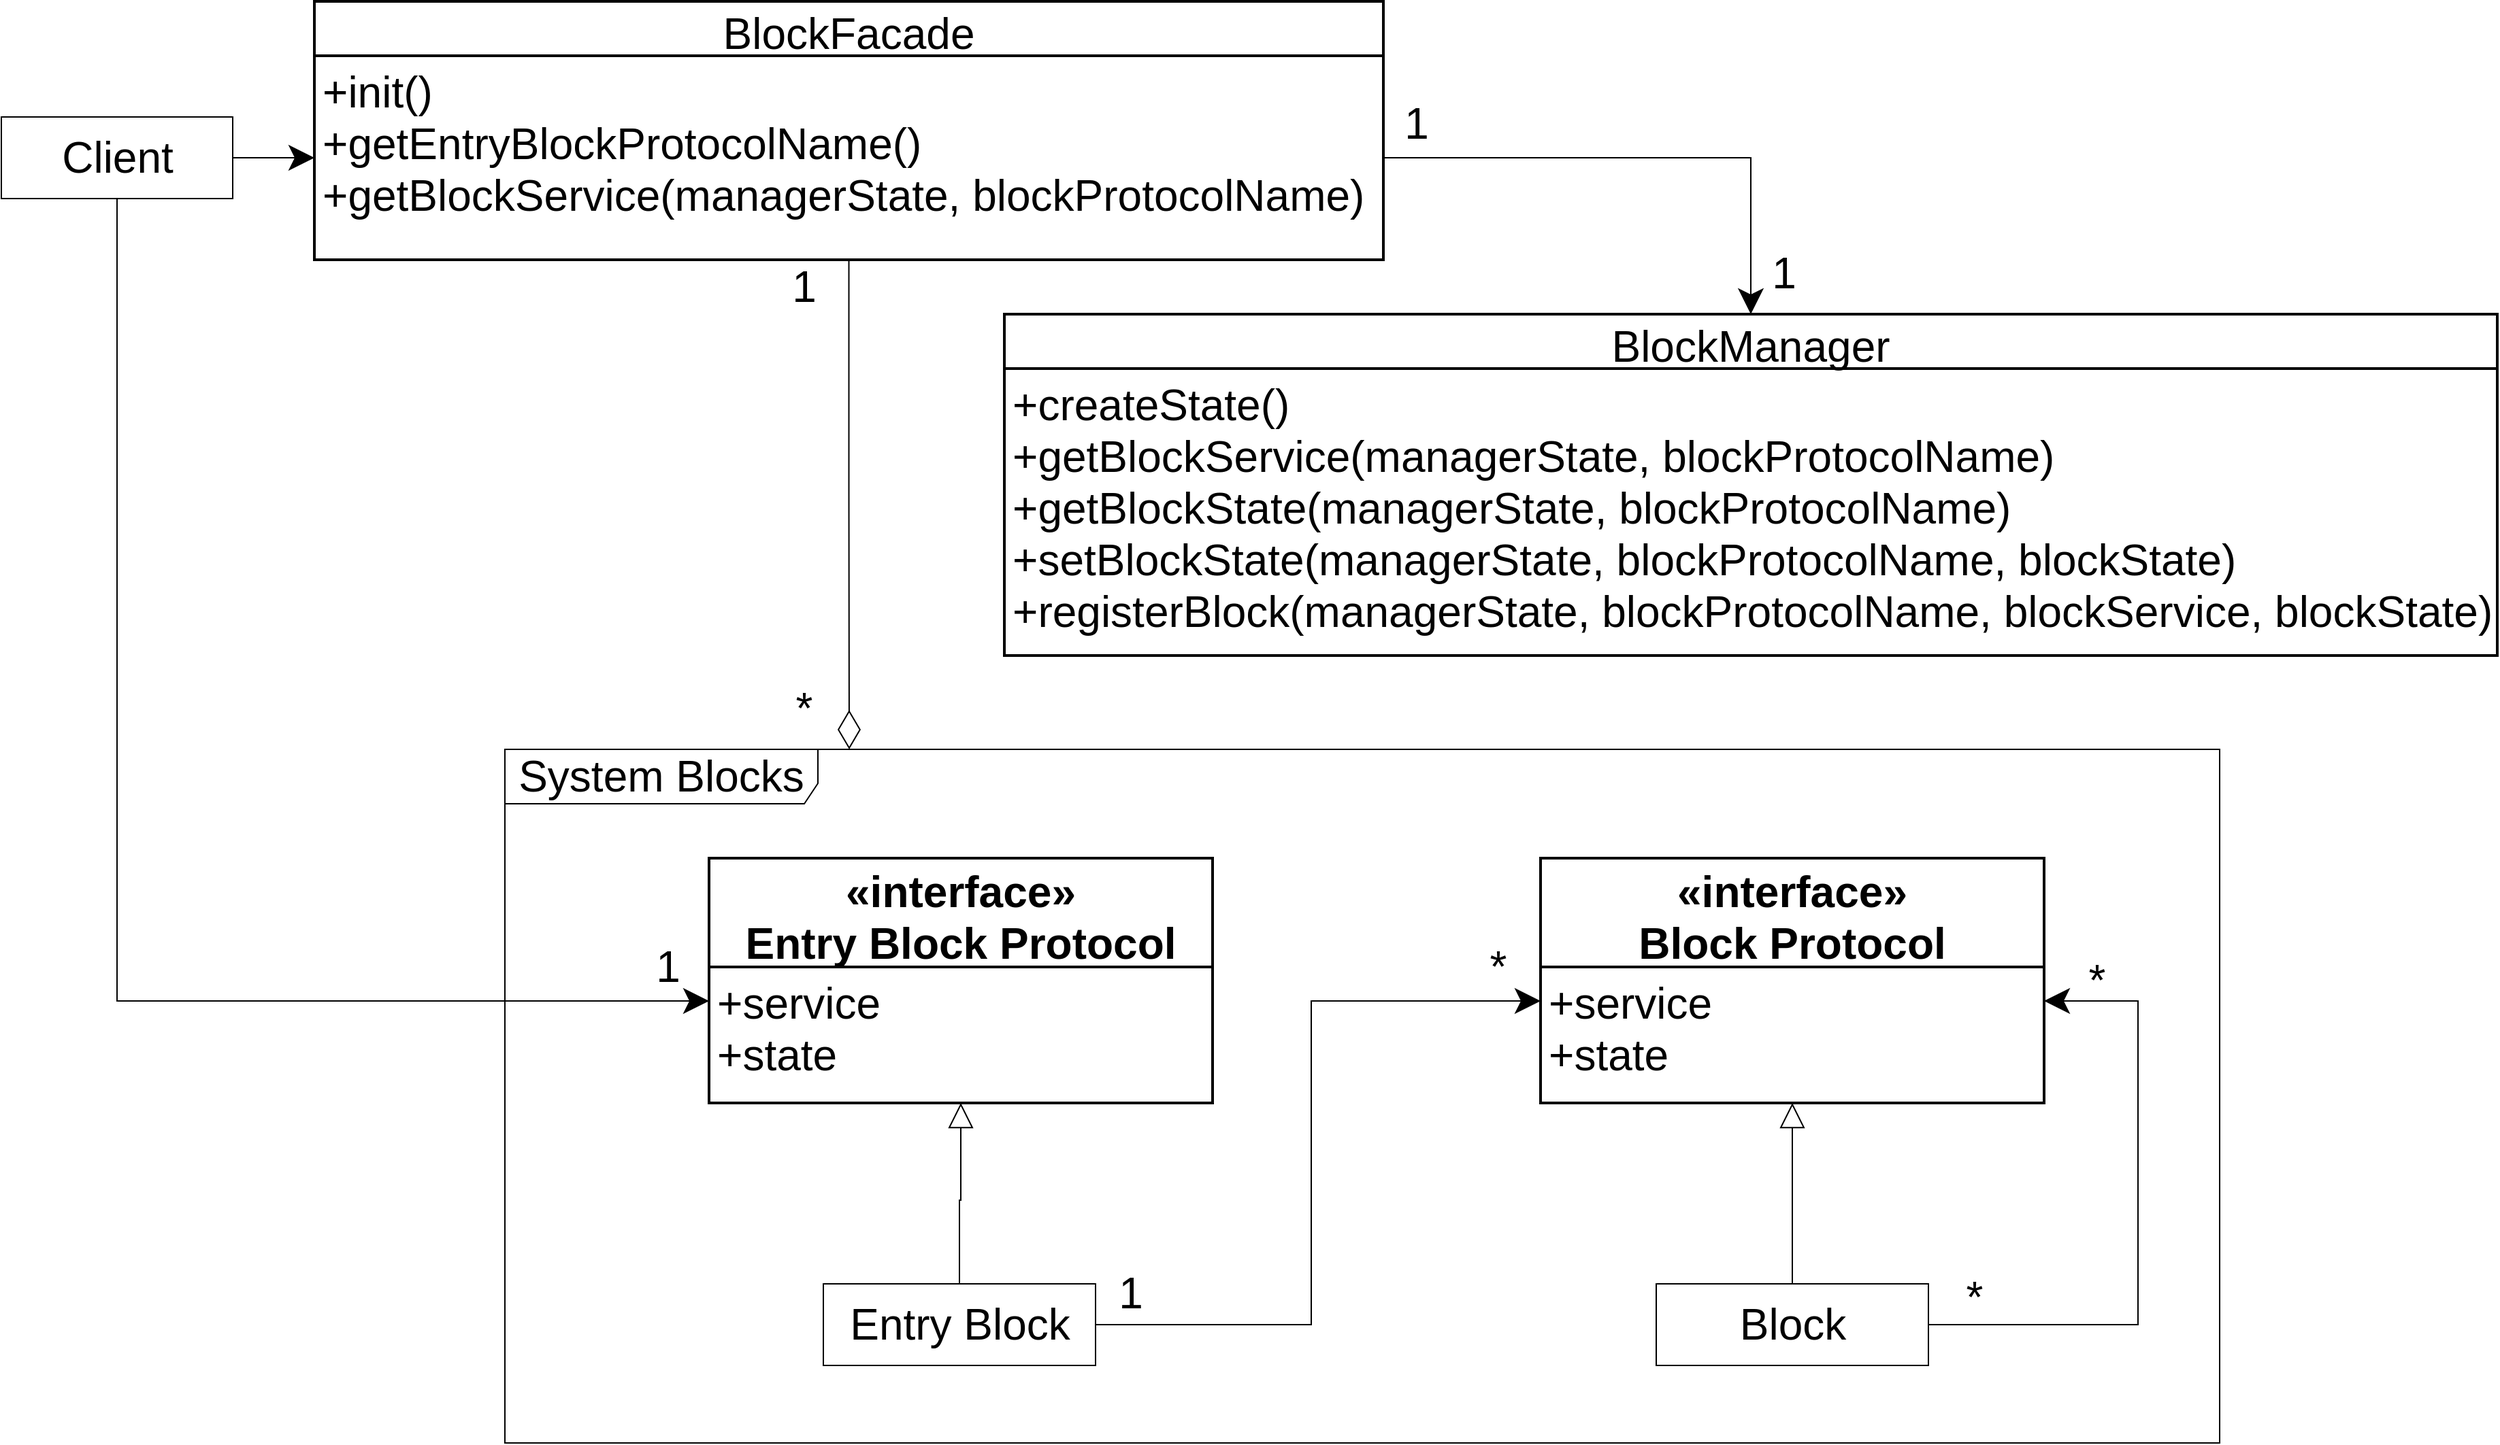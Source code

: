<mxfile version="14.6.13" type="device"><diagram id="ALCwJFILAu1DAOGFF905" name="第 1 页"><mxGraphModel dx="2333" dy="3603" grid="1" gridSize="10" guides="1" tooltips="1" connect="1" arrows="1" fold="1" page="1" pageScale="1" pageWidth="827" pageHeight="1169" math="0" shadow="0"><root><mxCell id="0"/><mxCell id="1" parent="0"/><mxCell id="I42KeyaohWRokgYNXEUM-45" value="&lt;font style=&quot;font-size: 32px&quot;&gt;System Blocks&lt;/font&gt;" style="shape=umlFrame;whiteSpace=wrap;html=1;width=230;height=40;fontSize=32;" vertex="1" parent="1"><mxGeometry x="1260" y="100" width="1260" height="510" as="geometry"/></mxCell><mxCell id="I42KeyaohWRokgYNXEUM-46" style="edgeStyle=orthogonalEdgeStyle;rounded=0;orthogonalLoop=1;jettySize=auto;html=1;startSize=16;endSize=16;" edge="1" parent="1" source="I42KeyaohWRokgYNXEUM-48" target="I42KeyaohWRokgYNXEUM-80"><mxGeometry relative="1" as="geometry"/></mxCell><mxCell id="I42KeyaohWRokgYNXEUM-47" style="edgeStyle=orthogonalEdgeStyle;rounded=0;orthogonalLoop=1;jettySize=auto;html=1;entryX=0;entryY=0.25;entryDx=0;entryDy=0;endArrow=classic;endFill=1;startSize=16;endSize=16;exitX=0.5;exitY=1;exitDx=0;exitDy=0;" edge="1" parent="1" source="I42KeyaohWRokgYNXEUM-48" target="I42KeyaohWRokgYNXEUM-56"><mxGeometry relative="1" as="geometry"/></mxCell><mxCell id="I42KeyaohWRokgYNXEUM-48" value="Client" style="html=1;fontSize=32;" vertex="1" parent="1"><mxGeometry x="890" y="-365.0" width="170" height="60" as="geometry"/></mxCell><mxCell id="I42KeyaohWRokgYNXEUM-49" style="edgeStyle=orthogonalEdgeStyle;rounded=0;orthogonalLoop=1;jettySize=auto;html=1;entryX=0.5;entryY=1;entryDx=0;entryDy=0;endArrow=block;endFill=0;endSize=16;startSize=16;" edge="1" parent="1" source="I42KeyaohWRokgYNXEUM-52" target="I42KeyaohWRokgYNXEUM-56"><mxGeometry relative="1" as="geometry"><mxPoint x="1575" y="310.0" as="targetPoint"/></mxGeometry></mxCell><mxCell id="I42KeyaohWRokgYNXEUM-50" style="edgeStyle=orthogonalEdgeStyle;rounded=0;orthogonalLoop=1;jettySize=auto;html=1;entryX=0;entryY=0.25;entryDx=0;entryDy=0;fontSize=32;endArrow=classic;endFill=1;endSize=16;startSize=16;" edge="1" parent="1" source="I42KeyaohWRokgYNXEUM-52" target="I42KeyaohWRokgYNXEUM-62"><mxGeometry relative="1" as="geometry"/></mxCell><mxCell id="I42KeyaohWRokgYNXEUM-52" value="Entry Block" style="html=1;fontSize=32;" vertex="1" parent="1"><mxGeometry x="1494" y="493" width="200" height="60" as="geometry"/></mxCell><mxCell id="I42KeyaohWRokgYNXEUM-53" value="BlockManager" style="swimlane;childLayout=stackLayout;horizontal=1;startSize=40;horizontalStack=0;rounded=0;fontSize=32;fontStyle=0;strokeWidth=2;resizeParent=0;resizeLast=1;shadow=0;dashed=0;align=center;" vertex="1" parent="1"><mxGeometry x="1627" y="-220" width="1097" height="251" as="geometry"/></mxCell><mxCell id="I42KeyaohWRokgYNXEUM-54" value="+createState()&#10;+getBlockService(managerState, blockProtocolName)&#10;+getBlockState(managerState, blockProtocolName)&#10;+setBlockState(managerState, blockProtocolName, blockState)&#10;+registerBlock(managerState, blockProtocolName, blockService, blockState)" style="align=left;strokeColor=none;fillColor=none;spacingLeft=4;fontSize=32;verticalAlign=top;resizable=0;rotatable=0;part=1;" vertex="1" parent="I42KeyaohWRokgYNXEUM-53"><mxGeometry y="40" width="1097" height="211" as="geometry"/></mxCell><mxCell id="I42KeyaohWRokgYNXEUM-55" value="«interface»&#10;Entry Block Protocol" style="swimlane;childLayout=stackLayout;horizontal=1;startSize=80;horizontalStack=0;rounded=0;fontSize=32;fontStyle=1;strokeWidth=2;resizeParent=0;resizeLast=1;shadow=0;dashed=0;align=center;" vertex="1" parent="1"><mxGeometry x="1410" y="180" width="370" height="180" as="geometry"/></mxCell><mxCell id="I42KeyaohWRokgYNXEUM-56" value="+service&#10;+state" style="align=left;strokeColor=none;fillColor=none;spacingLeft=4;fontSize=32;verticalAlign=top;resizable=0;rotatable=0;part=1;" vertex="1" parent="I42KeyaohWRokgYNXEUM-55"><mxGeometry y="80" width="370" height="100" as="geometry"/></mxCell><mxCell id="I42KeyaohWRokgYNXEUM-57" style="edgeStyle=orthogonalEdgeStyle;rounded=0;orthogonalLoop=1;jettySize=auto;html=1;entryX=0.5;entryY=1;entryDx=0;entryDy=0;fontSize=32;endArrow=block;endFill=0;endSize=16;startSize=16;" edge="1" parent="1" source="I42KeyaohWRokgYNXEUM-60" target="I42KeyaohWRokgYNXEUM-62"><mxGeometry relative="1" as="geometry"/></mxCell><mxCell id="I42KeyaohWRokgYNXEUM-82" style="edgeStyle=orthogonalEdgeStyle;rounded=0;orthogonalLoop=1;jettySize=auto;html=1;entryX=1;entryY=0.25;entryDx=0;entryDy=0;endSize=16;exitX=1;exitY=0.5;exitDx=0;exitDy=0;" edge="1" parent="1" source="I42KeyaohWRokgYNXEUM-60" target="I42KeyaohWRokgYNXEUM-62"><mxGeometry relative="1" as="geometry"><Array as="points"><mxPoint x="2460" y="523"/><mxPoint x="2460" y="285"/></Array></mxGeometry></mxCell><mxCell id="I42KeyaohWRokgYNXEUM-60" value="Block" style="html=1;fontSize=32;" vertex="1" parent="1"><mxGeometry x="2106" y="493" width="200" height="60" as="geometry"/></mxCell><mxCell id="I42KeyaohWRokgYNXEUM-61" value="«interface»&#10;Block Protocol" style="swimlane;childLayout=stackLayout;horizontal=1;startSize=80;horizontalStack=0;rounded=0;fontSize=32;fontStyle=1;strokeWidth=2;resizeParent=0;resizeLast=1;shadow=0;dashed=0;align=center;" vertex="1" parent="1"><mxGeometry x="2021" y="180" width="370" height="180" as="geometry"/></mxCell><mxCell id="I42KeyaohWRokgYNXEUM-62" value="+service&#10;+state" style="align=left;strokeColor=none;fillColor=none;spacingLeft=4;fontSize=32;verticalAlign=top;resizable=0;rotatable=0;part=1;" vertex="1" parent="I42KeyaohWRokgYNXEUM-61"><mxGeometry y="80" width="370" height="100" as="geometry"/></mxCell><mxCell id="I42KeyaohWRokgYNXEUM-78" style="edgeStyle=orthogonalEdgeStyle;rounded=0;orthogonalLoop=1;jettySize=auto;html=1;exitX=1;exitY=0.5;exitDx=0;exitDy=0;endSize=16;startSize=16;" edge="1" parent="1" source="I42KeyaohWRokgYNXEUM-80" target="I42KeyaohWRokgYNXEUM-53"><mxGeometry relative="1" as="geometry"/></mxCell><mxCell id="I42KeyaohWRokgYNXEUM-79" value="BlockFacade" style="swimlane;childLayout=stackLayout;horizontal=1;startSize=40;horizontalStack=0;rounded=0;fontSize=32;fontStyle=0;strokeWidth=2;resizeParent=0;resizeLast=1;shadow=0;dashed=0;align=center;" vertex="1" parent="1"><mxGeometry x="1120" y="-450" width="785.5" height="190" as="geometry"/></mxCell><mxCell id="I42KeyaohWRokgYNXEUM-80" value="+init()&#10;+getEntryBlockProtocolName()&#10;+getBlockService(managerState, blockProtocolName)&#10;" style="align=left;strokeColor=none;fillColor=none;spacingLeft=4;fontSize=32;verticalAlign=top;resizable=0;rotatable=0;part=1;" vertex="1" parent="I42KeyaohWRokgYNXEUM-79"><mxGeometry y="40" width="785.5" height="150" as="geometry"/></mxCell><mxCell id="I42KeyaohWRokgYNXEUM-81" style="edgeStyle=orthogonalEdgeStyle;rounded=0;orthogonalLoop=1;jettySize=auto;html=1;endSize=26;startSize=16;endArrow=diamondThin;endFill=0;" edge="1" parent="1" source="I42KeyaohWRokgYNXEUM-80"><mxGeometry relative="1" as="geometry"><mxPoint x="1513" y="100" as="targetPoint"/></mxGeometry></mxCell><mxCell id="I42KeyaohWRokgYNXEUM-83" value="&lt;font style=&quot;font-size: 32px&quot;&gt;1&lt;/font&gt;" style="text;html=1;strokeColor=none;fillColor=none;align=center;verticalAlign=middle;whiteSpace=wrap;rounded=0;" vertex="1" parent="1"><mxGeometry x="1460" y="-250" width="40" height="20" as="geometry"/></mxCell><mxCell id="I42KeyaohWRokgYNXEUM-84" value="&lt;font style=&quot;font-size: 32px&quot;&gt;*&lt;/font&gt;" style="text;html=1;strokeColor=none;fillColor=none;align=center;verticalAlign=middle;whiteSpace=wrap;rounded=0;" vertex="1" parent="1"><mxGeometry x="1460" y="60" width="40" height="20" as="geometry"/></mxCell><mxCell id="I42KeyaohWRokgYNXEUM-85" value="&lt;font style=&quot;font-size: 32px&quot;&gt;1&lt;/font&gt;" style="text;html=1;strokeColor=none;fillColor=none;align=center;verticalAlign=middle;whiteSpace=wrap;rounded=0;" vertex="1" parent="1"><mxGeometry x="1910" y="-370" width="40" height="20" as="geometry"/></mxCell><mxCell id="I42KeyaohWRokgYNXEUM-86" value="&lt;font style=&quot;font-size: 32px&quot;&gt;1&lt;/font&gt;" style="text;html=1;strokeColor=none;fillColor=none;align=center;verticalAlign=middle;whiteSpace=wrap;rounded=0;" vertex="1" parent="1"><mxGeometry x="2180" y="-260" width="40" height="20" as="geometry"/></mxCell><mxCell id="I42KeyaohWRokgYNXEUM-87" value="&lt;font style=&quot;font-size: 32px&quot;&gt;1&lt;/font&gt;" style="text;html=1;strokeColor=none;fillColor=none;align=center;verticalAlign=middle;whiteSpace=wrap;rounded=0;" vertex="1" parent="1"><mxGeometry x="1360" y="250" width="40" height="20" as="geometry"/></mxCell><mxCell id="I42KeyaohWRokgYNXEUM-88" value="&lt;font style=&quot;font-size: 32px&quot;&gt;1&lt;/font&gt;" style="text;html=1;strokeColor=none;fillColor=none;align=center;verticalAlign=middle;whiteSpace=wrap;rounded=0;" vertex="1" parent="1"><mxGeometry x="1700.0" y="490" width="40" height="20" as="geometry"/></mxCell><mxCell id="I42KeyaohWRokgYNXEUM-89" value="&lt;font style=&quot;font-size: 32px&quot;&gt;*&lt;/font&gt;" style="text;html=1;strokeColor=none;fillColor=none;align=center;verticalAlign=middle;whiteSpace=wrap;rounded=0;" vertex="1" parent="1"><mxGeometry x="1970.0" y="250" width="40" height="20" as="geometry"/></mxCell><mxCell id="I42KeyaohWRokgYNXEUM-90" value="&lt;font style=&quot;font-size: 32px&quot;&gt;*&lt;/font&gt;" style="text;html=1;strokeColor=none;fillColor=none;align=center;verticalAlign=middle;whiteSpace=wrap;rounded=0;" vertex="1" parent="1"><mxGeometry x="2320.0" y="493" width="40" height="20" as="geometry"/></mxCell><mxCell id="I42KeyaohWRokgYNXEUM-91" value="&lt;font style=&quot;font-size: 32px&quot;&gt;*&lt;/font&gt;" style="text;html=1;strokeColor=none;fillColor=none;align=center;verticalAlign=middle;whiteSpace=wrap;rounded=0;" vertex="1" parent="1"><mxGeometry x="2410.0" y="260" width="40" height="20" as="geometry"/></mxCell></root></mxGraphModel></diagram></mxfile>